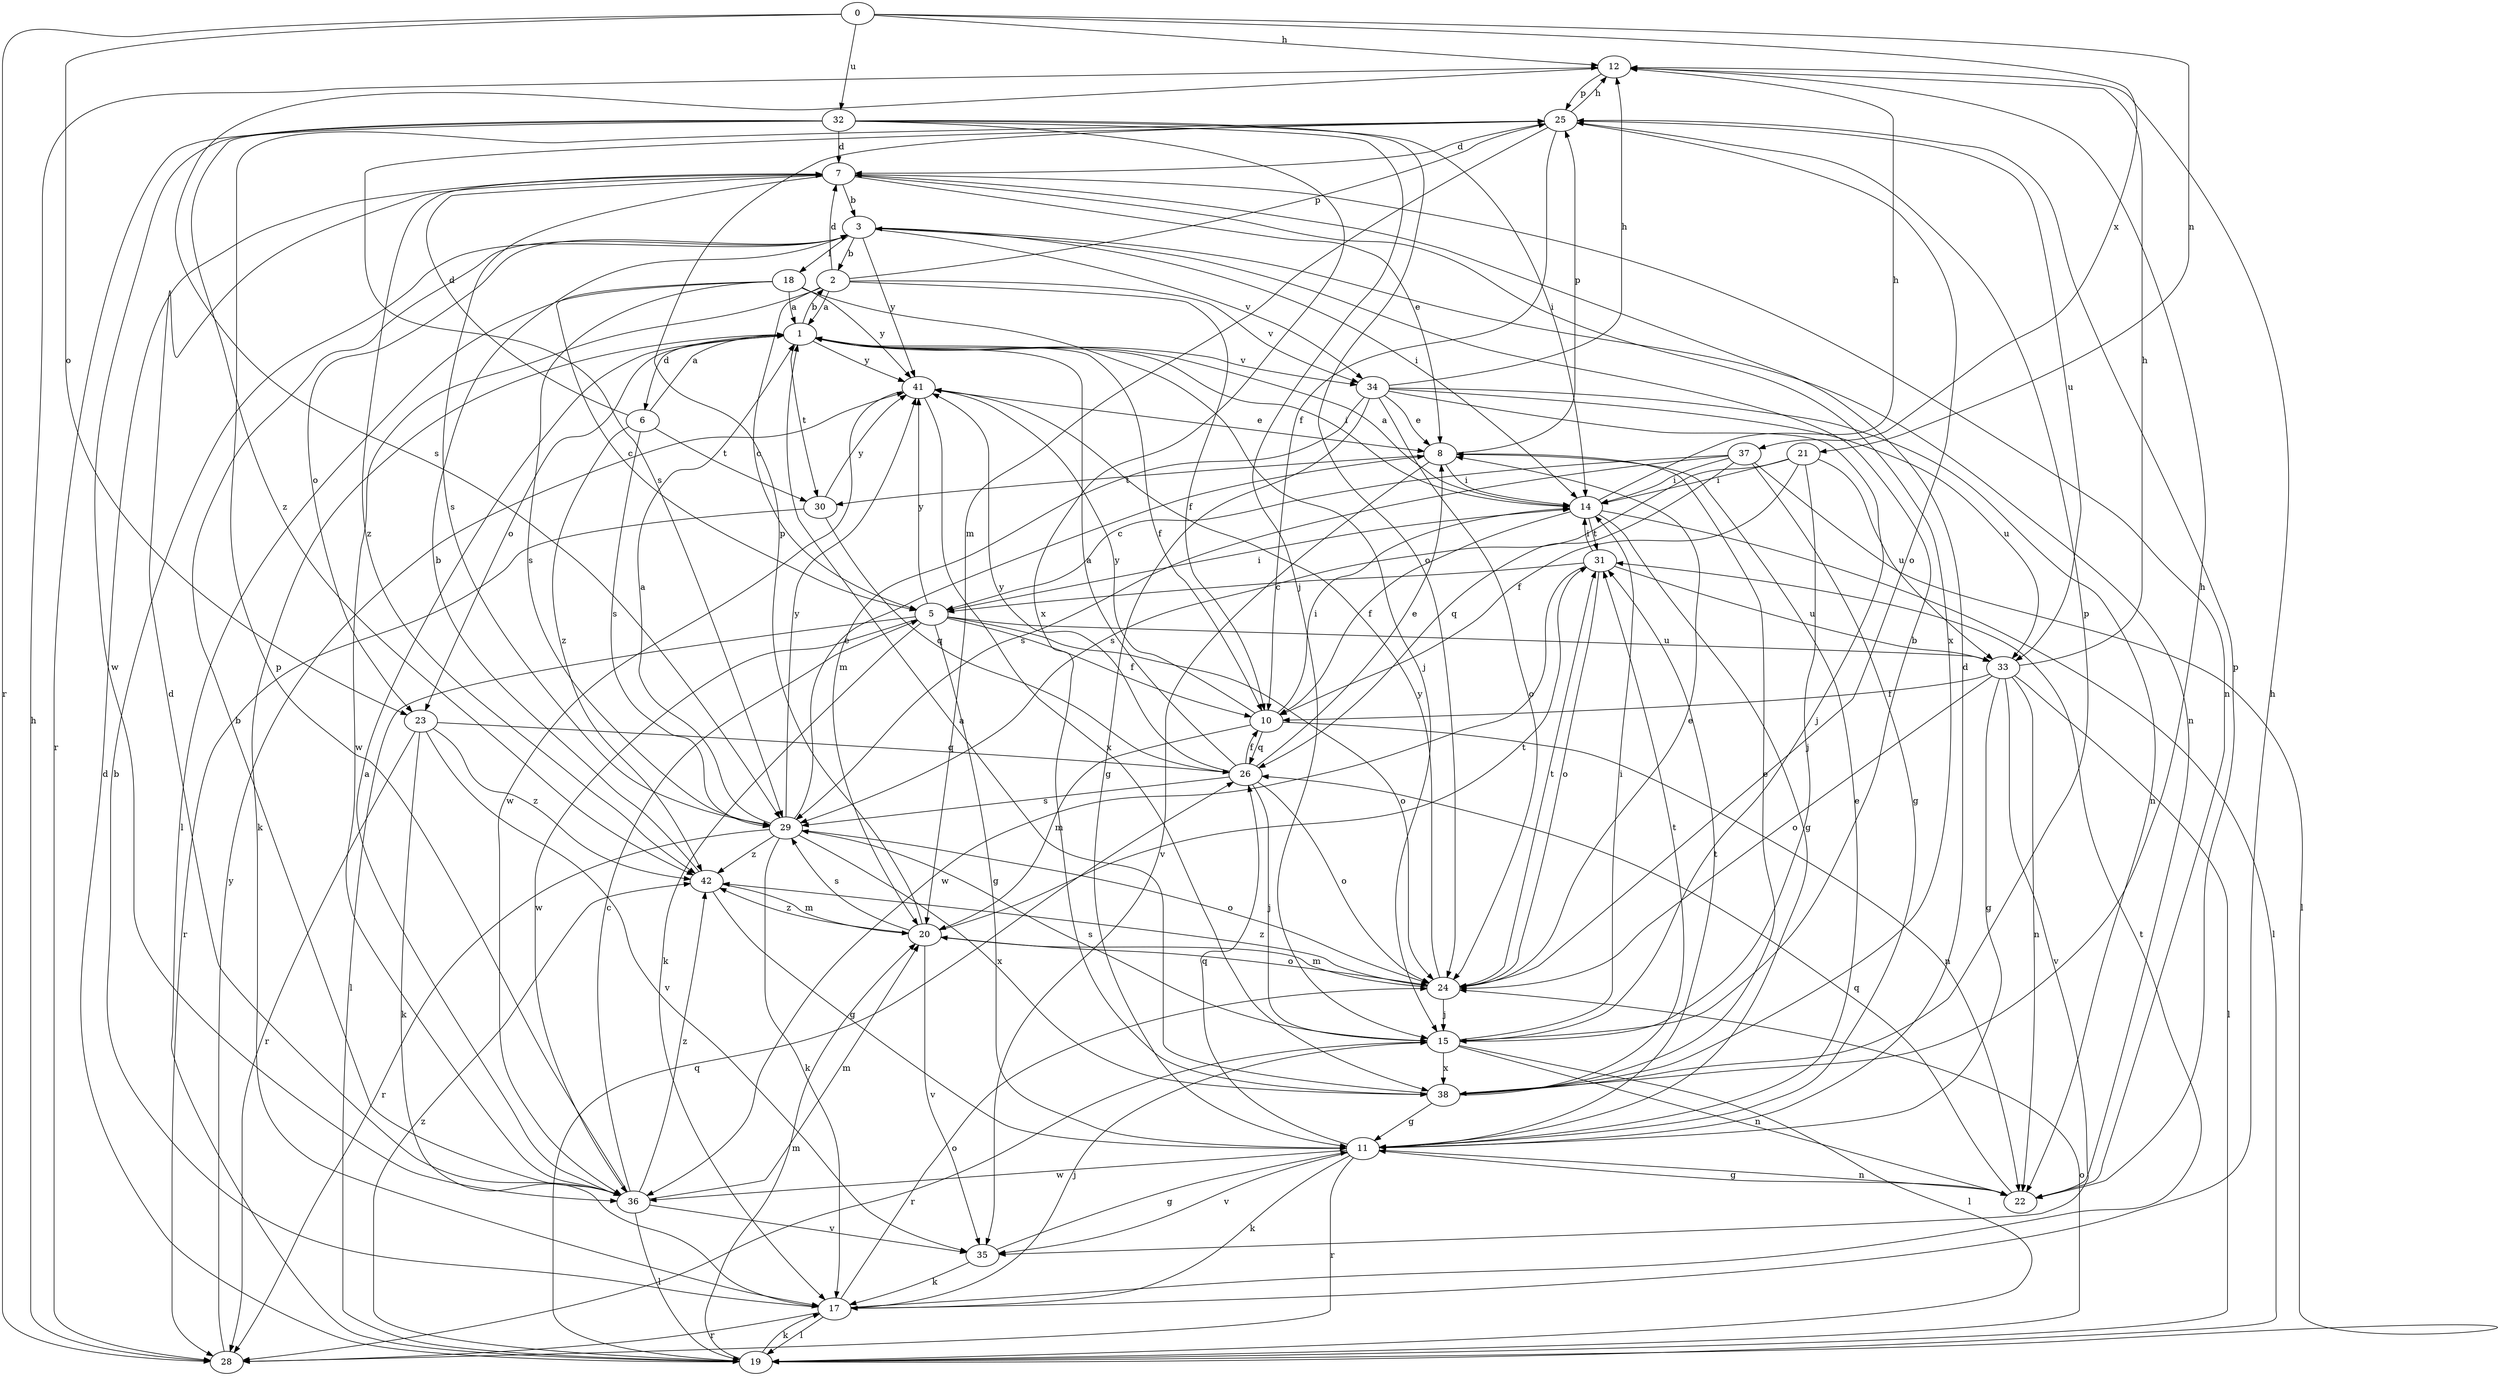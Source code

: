 strict digraph  {
0;
1;
2;
3;
5;
6;
7;
8;
10;
11;
12;
14;
15;
17;
18;
19;
20;
21;
22;
23;
24;
25;
26;
28;
29;
30;
31;
32;
33;
34;
35;
36;
37;
38;
41;
42;
0 -> 12  [label=h];
0 -> 21  [label=n];
0 -> 23  [label=o];
0 -> 28  [label=r];
0 -> 32  [label=u];
0 -> 37  [label=x];
1 -> 2  [label=b];
1 -> 6  [label=d];
1 -> 10  [label=f];
1 -> 14  [label=i];
1 -> 17  [label=k];
1 -> 23  [label=o];
1 -> 30  [label=t];
1 -> 34  [label=v];
1 -> 41  [label=y];
2 -> 1  [label=a];
2 -> 5  [label=c];
2 -> 7  [label=d];
2 -> 10  [label=f];
2 -> 25  [label=p];
2 -> 34  [label=v];
2 -> 36  [label=w];
3 -> 2  [label=b];
3 -> 14  [label=i];
3 -> 18  [label=l];
3 -> 22  [label=n];
3 -> 23  [label=o];
3 -> 34  [label=v];
3 -> 41  [label=y];
5 -> 10  [label=f];
5 -> 11  [label=g];
5 -> 14  [label=i];
5 -> 17  [label=k];
5 -> 19  [label=l];
5 -> 24  [label=o];
5 -> 33  [label=u];
5 -> 36  [label=w];
5 -> 41  [label=y];
6 -> 1  [label=a];
6 -> 7  [label=d];
6 -> 29  [label=s];
6 -> 30  [label=t];
6 -> 42  [label=z];
7 -> 3  [label=b];
7 -> 8  [label=e];
7 -> 22  [label=n];
7 -> 29  [label=s];
7 -> 38  [label=x];
7 -> 42  [label=z];
8 -> 14  [label=i];
8 -> 25  [label=p];
8 -> 30  [label=t];
8 -> 35  [label=v];
10 -> 14  [label=i];
10 -> 20  [label=m];
10 -> 22  [label=n];
10 -> 26  [label=q];
10 -> 41  [label=y];
11 -> 7  [label=d];
11 -> 8  [label=e];
11 -> 17  [label=k];
11 -> 22  [label=n];
11 -> 26  [label=q];
11 -> 28  [label=r];
11 -> 31  [label=t];
11 -> 35  [label=v];
11 -> 36  [label=w];
12 -> 25  [label=p];
12 -> 29  [label=s];
14 -> 1  [label=a];
14 -> 10  [label=f];
14 -> 11  [label=g];
14 -> 12  [label=h];
14 -> 19  [label=l];
14 -> 31  [label=t];
15 -> 3  [label=b];
15 -> 14  [label=i];
15 -> 19  [label=l];
15 -> 22  [label=n];
15 -> 28  [label=r];
15 -> 29  [label=s];
15 -> 38  [label=x];
17 -> 3  [label=b];
17 -> 12  [label=h];
17 -> 15  [label=j];
17 -> 19  [label=l];
17 -> 24  [label=o];
17 -> 28  [label=r];
17 -> 31  [label=t];
18 -> 1  [label=a];
18 -> 5  [label=c];
18 -> 15  [label=j];
18 -> 19  [label=l];
18 -> 29  [label=s];
18 -> 41  [label=y];
19 -> 7  [label=d];
19 -> 17  [label=k];
19 -> 20  [label=m];
19 -> 24  [label=o];
19 -> 26  [label=q];
19 -> 42  [label=z];
20 -> 24  [label=o];
20 -> 25  [label=p];
20 -> 29  [label=s];
20 -> 31  [label=t];
20 -> 35  [label=v];
20 -> 42  [label=z];
21 -> 10  [label=f];
21 -> 14  [label=i];
21 -> 15  [label=j];
21 -> 29  [label=s];
21 -> 33  [label=u];
22 -> 11  [label=g];
22 -> 25  [label=p];
22 -> 26  [label=q];
23 -> 17  [label=k];
23 -> 26  [label=q];
23 -> 28  [label=r];
23 -> 35  [label=v];
23 -> 42  [label=z];
24 -> 8  [label=e];
24 -> 15  [label=j];
24 -> 20  [label=m];
24 -> 31  [label=t];
24 -> 41  [label=y];
24 -> 42  [label=z];
25 -> 7  [label=d];
25 -> 10  [label=f];
25 -> 12  [label=h];
25 -> 20  [label=m];
25 -> 24  [label=o];
25 -> 29  [label=s];
25 -> 33  [label=u];
26 -> 1  [label=a];
26 -> 8  [label=e];
26 -> 10  [label=f];
26 -> 15  [label=j];
26 -> 24  [label=o];
26 -> 29  [label=s];
26 -> 41  [label=y];
28 -> 12  [label=h];
28 -> 41  [label=y];
29 -> 1  [label=a];
29 -> 8  [label=e];
29 -> 17  [label=k];
29 -> 24  [label=o];
29 -> 28  [label=r];
29 -> 38  [label=x];
29 -> 41  [label=y];
29 -> 42  [label=z];
30 -> 26  [label=q];
30 -> 28  [label=r];
30 -> 41  [label=y];
31 -> 5  [label=c];
31 -> 14  [label=i];
31 -> 24  [label=o];
31 -> 33  [label=u];
31 -> 36  [label=w];
32 -> 7  [label=d];
32 -> 14  [label=i];
32 -> 15  [label=j];
32 -> 24  [label=o];
32 -> 28  [label=r];
32 -> 36  [label=w];
32 -> 38  [label=x];
32 -> 42  [label=z];
33 -> 10  [label=f];
33 -> 11  [label=g];
33 -> 12  [label=h];
33 -> 19  [label=l];
33 -> 22  [label=n];
33 -> 24  [label=o];
33 -> 35  [label=v];
34 -> 8  [label=e];
34 -> 11  [label=g];
34 -> 12  [label=h];
34 -> 15  [label=j];
34 -> 20  [label=m];
34 -> 22  [label=n];
34 -> 24  [label=o];
34 -> 33  [label=u];
35 -> 11  [label=g];
35 -> 17  [label=k];
36 -> 1  [label=a];
36 -> 3  [label=b];
36 -> 5  [label=c];
36 -> 7  [label=d];
36 -> 19  [label=l];
36 -> 20  [label=m];
36 -> 25  [label=p];
36 -> 35  [label=v];
36 -> 42  [label=z];
37 -> 5  [label=c];
37 -> 11  [label=g];
37 -> 14  [label=i];
37 -> 19  [label=l];
37 -> 26  [label=q];
37 -> 29  [label=s];
38 -> 1  [label=a];
38 -> 8  [label=e];
38 -> 11  [label=g];
38 -> 12  [label=h];
38 -> 25  [label=p];
38 -> 31  [label=t];
41 -> 8  [label=e];
41 -> 36  [label=w];
41 -> 38  [label=x];
42 -> 3  [label=b];
42 -> 11  [label=g];
42 -> 20  [label=m];
}
